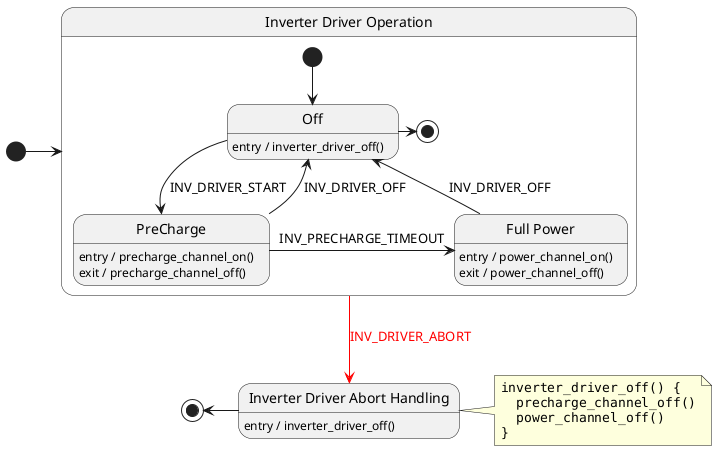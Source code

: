 @startuml
[*] -> Normal

state "Inverter Driver Operation" as Normal {

 state "Off" as Off
 state "PreCharge" as PreCharge
 state "Full Power" as Power

 [*] -down-> Off
 Off -> [*]

 Off --> PreCharge: INV_DRIVER_START
 PreCharge -> Off: INV_DRIVER_OFF
 PreCharge -> Power: INV_PRECHARGE_TIMEOUT
 Power -> Off: INV_DRIVER_OFF

 Off: entry / inverter_driver_off()
 PreCharge: entry / precharge_channel_on()
 PreCharge: exit / precharge_channel_off()
 Power: entry / power_channel_on()
 Power: exit / power_channel_off()
 

}

state "Inverter Driver Abort Handling" as Abort {
 Abort: entry / inverter_driver_off()
}

Abort -left-> [*]

Normal -[#red]-> Abort: <color:Red>INV_DRIVER_ABORT
'Abort -[#green]-> Normal: <color:Green>RESUME

Note right of Abort
""inverter_driver_off() {""
""  precharge_channel_off()""
""  power_channel_off()""
""}""
end note

@enduml

